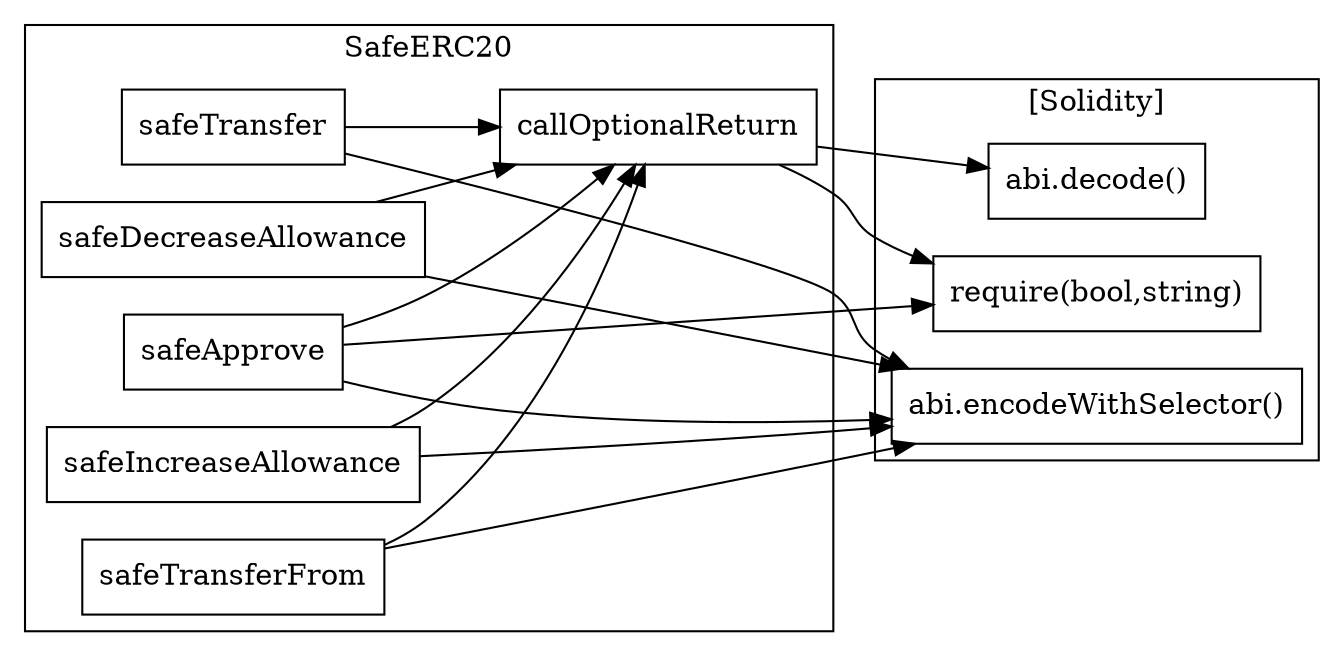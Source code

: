 strict digraph {
rankdir="LR"
node [shape=box]
subgraph cluster_2460_SafeERC20 {
label = "SafeERC20"
"2460_safeIncreaseAllowance" [label="safeIncreaseAllowance"]
"2460_safeTransferFrom" [label="safeTransferFrom"]
"2460_callOptionalReturn" [label="callOptionalReturn"]
"2460_safeTransfer" [label="safeTransfer"]
"2460_safeApprove" [label="safeApprove"]
"2460_safeDecreaseAllowance" [label="safeDecreaseAllowance"]
"2460_safeApprove" -> "2460_callOptionalReturn"
"2460_safeTransfer" -> "2460_callOptionalReturn"
"2460_safeTransferFrom" -> "2460_callOptionalReturn"
"2460_safeIncreaseAllowance" -> "2460_callOptionalReturn"
"2460_safeDecreaseAllowance" -> "2460_callOptionalReturn"
}subgraph cluster_solidity {
label = "[Solidity]"
"abi.decode()" 
"require(bool,string)" 
"abi.encodeWithSelector()" 
"2460_callOptionalReturn" -> "abi.decode()"
"2460_safeDecreaseAllowance" -> "abi.encodeWithSelector()"
"2460_safeApprove" -> "require(bool,string)"
"2460_safeIncreaseAllowance" -> "abi.encodeWithSelector()"
"2460_safeTransfer" -> "abi.encodeWithSelector()"
"2460_callOptionalReturn" -> "require(bool,string)"
"2460_safeTransferFrom" -> "abi.encodeWithSelector()"
"2460_safeApprove" -> "abi.encodeWithSelector()"
}
}